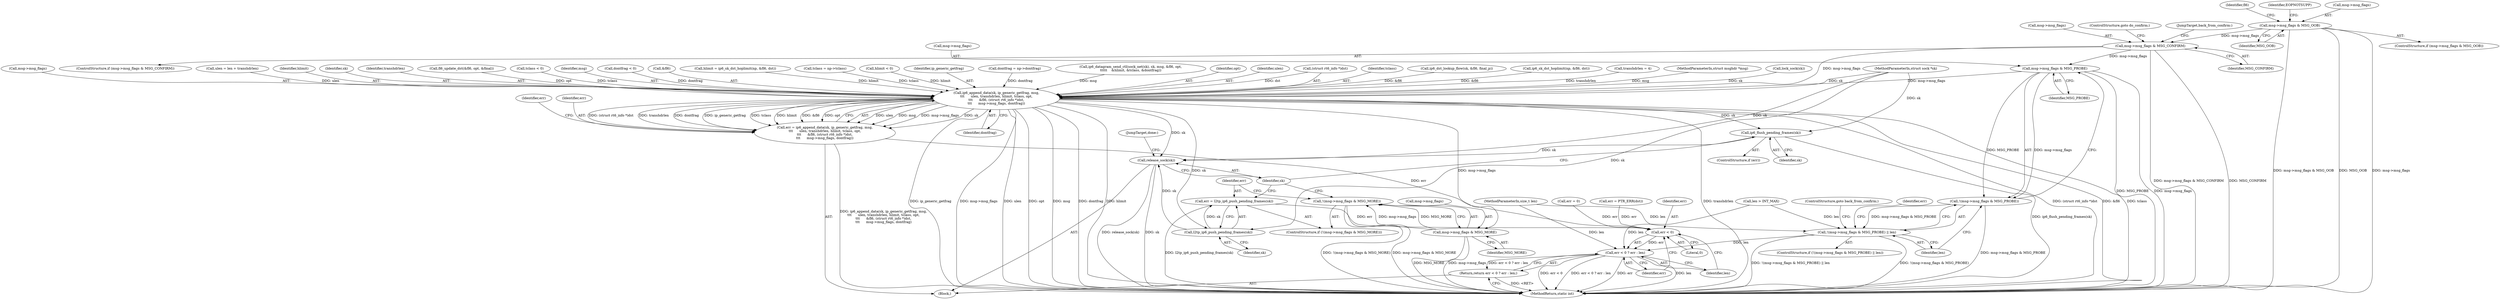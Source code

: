digraph "0_linux_45f6fad84cc305103b28d73482b344d7f5b76f39_19@pointer" {
"1000173" [label="(Call,msg->msg_flags & MSG_OOB)"];
"1000577" [label="(Call,msg->msg_flags & MSG_CONFIRM)"];
"1000588" [label="(Call,ip6_append_data(sk, ip_generic_getfrag, msg,\n\t\t\t      ulen, transhdrlen, hlimit, tclass, opt,\n\t\t\t      &fl6, (struct rt6_info *)dst,\n\t\t\t      msg->msg_flags, dontfrag))"];
"1000586" [label="(Call,err = ip6_append_data(sk, ip_generic_getfrag, msg,\n\t\t\t      ulen, transhdrlen, hlimit, tclass, opt,\n\t\t\t      &fl6, (struct rt6_info *)dst,\n\t\t\t      msg->msg_flags, dontfrag))"];
"1000632" [label="(Call,err < 0)"];
"1000631" [label="(Call,err < 0 ? err : len)"];
"1000630" [label="(Return,return err < 0 ? err : len;)"];
"1000608" [label="(Call,ip6_flush_pending_frames(sk))"];
"1000622" [label="(Call,release_sock(sk))"];
"1000613" [label="(Call,msg->msg_flags & MSG_MORE)"];
"1000612" [label="(Call,!(msg->msg_flags & MSG_MORE))"];
"1000620" [label="(Call,l2tp_ip6_push_pending_frames(sk))"];
"1000618" [label="(Call,err = l2tp_ip6_push_pending_frames(sk))"];
"1000643" [label="(Call,msg->msg_flags & MSG_PROBE)"];
"1000642" [label="(Call,!(msg->msg_flags & MSG_PROBE))"];
"1000641" [label="(Call,!(msg->msg_flags & MSG_PROBE) || len)"];
"1000108" [label="(MethodParameterIn,struct msghdr *msg)"];
"1000654" [label="(MethodReturn,static int)"];
"1000650" [label="(Call,err = 0)"];
"1000623" [label="(Identifier,sk)"];
"1000621" [label="(Identifier,sk)"];
"1000584" [label="(Call,lock_sock(sk))"];
"1000632" [label="(Call,err < 0)"];
"1000607" [label="(Identifier,err)"];
"1000641" [label="(Call,!(msg->msg_flags & MSG_PROBE) || len)"];
"1000576" [label="(ControlStructure,if (msg->msg_flags & MSG_CONFIRM))"];
"1000602" [label="(Call,msg->msg_flags)"];
"1000107" [label="(MethodParameterIn,struct sock *sk)"];
"1000617" [label="(Identifier,MSG_MORE)"];
"1000651" [label="(Identifier,err)"];
"1000642" [label="(Call,!(msg->msg_flags & MSG_PROBE))"];
"1000159" [label="(Call,ulen = len + transhdrlen)"];
"1000611" [label="(ControlStructure,if (!(msg->msg_flags & MSG_MORE)))"];
"1000594" [label="(Identifier,hlimit)"];
"1000589" [label="(Identifier,sk)"];
"1000593" [label="(Identifier,transhdrlen)"];
"1000559" [label="(Call,tclass < 0)"];
"1000591" [label="(Identifier,msg)"];
"1000183" [label="(Identifier,fl6)"];
"1000636" [label="(Identifier,len)"];
"1000568" [label="(Call,dontfrag < 0)"];
"1000542" [label="(Call,err = PTR_ERR(dst))"];
"1000619" [label="(Identifier,err)"];
"1000180" [label="(Identifier,EOPNOTSUPP)"];
"1000597" [label="(Call,&fl6)"];
"1000110" [label="(Block,)"];
"1000608" [label="(Call,ip6_flush_pending_frames(sk))"];
"1000612" [label="(Call,!(msg->msg_flags & MSG_MORE))"];
"1000633" [label="(Identifier,err)"];
"1000551" [label="(Call,hlimit = ip6_sk_dst_hoplimit(np, &fl6, dst))"];
"1000643" [label="(Call,msg->msg_flags & MSG_PROBE)"];
"1000583" [label="(JumpTarget,back_from_confirm:)"];
"1000489" [label="(Call,fl6_update_dst(&fl6, opt, &final))"];
"1000562" [label="(Call,tclass = np->tclass)"];
"1000548" [label="(Call,hlimit < 0)"];
"1000590" [label="(Identifier,ip_generic_getfrag)"];
"1000571" [label="(Call,dontfrag = np->dontfrag)"];
"1000613" [label="(Call,msg->msg_flags & MSG_MORE)"];
"1000622" [label="(Call,release_sock(sk))"];
"1000631" [label="(Call,err < 0 ? err : len)"];
"1000172" [label="(ControlStructure,if (msg->msg_flags & MSG_OOB))"];
"1000166" [label="(Call,len > INT_MAX)"];
"1000606" [label="(ControlStructure,if (err))"];
"1000640" [label="(ControlStructure,if (!(msg->msg_flags & MSG_PROBE) || len))"];
"1000587" [label="(Identifier,err)"];
"1000647" [label="(Identifier,MSG_PROBE)"];
"1000357" [label="(Call,ip6_datagram_send_ctl(sock_net(sk), sk, msg, &fl6, opt,\n\t\t\t\t\t    &hlimit, &tclass, &dontfrag))"];
"1000644" [label="(Call,msg->msg_flags)"];
"1000581" [label="(Identifier,MSG_CONFIRM)"];
"1000586" [label="(Call,err = ip6_append_data(sk, ip_generic_getfrag, msg,\n\t\t\t      ulen, transhdrlen, hlimit, tclass, opt,\n\t\t\t      &fl6, (struct rt6_info *)dst,\n\t\t\t      msg->msg_flags, dontfrag))"];
"1000624" [label="(JumpTarget,done:)"];
"1000596" [label="(Identifier,opt)"];
"1000592" [label="(Identifier,ulen)"];
"1000599" [label="(Call,(struct rt6_info *)dst)"];
"1000109" [label="(MethodParameterIn,size_t len)"];
"1000618" [label="(Call,err = l2tp_ip6_push_pending_frames(sk))"];
"1000174" [label="(Call,msg->msg_flags)"];
"1000595" [label="(Identifier,tclass)"];
"1000533" [label="(Call,ip6_dst_lookup_flow(sk, &fl6, final_p))"];
"1000588" [label="(Call,ip6_append_data(sk, ip_generic_getfrag, msg,\n\t\t\t      ulen, transhdrlen, hlimit, tclass, opt,\n\t\t\t      &fl6, (struct rt6_info *)dst,\n\t\t\t      msg->msg_flags, dontfrag))"];
"1000578" [label="(Call,msg->msg_flags)"];
"1000582" [label="(ControlStructure,goto do_confirm;)"];
"1000605" [label="(Identifier,dontfrag)"];
"1000634" [label="(Literal,0)"];
"1000609" [label="(Identifier,sk)"];
"1000173" [label="(Call,msg->msg_flags & MSG_OOB)"];
"1000620" [label="(Call,l2tp_ip6_push_pending_frames(sk))"];
"1000177" [label="(Identifier,MSG_OOB)"];
"1000635" [label="(Identifier,err)"];
"1000553" [label="(Call,ip6_sk_dst_hoplimit(np, &fl6, dst))"];
"1000614" [label="(Call,msg->msg_flags)"];
"1000630" [label="(Return,return err < 0 ? err : len;)"];
"1000648" [label="(Identifier,len)"];
"1000649" [label="(ControlStructure,goto back_from_confirm;)"];
"1000577" [label="(Call,msg->msg_flags & MSG_CONFIRM)"];
"1000155" [label="(Call,transhdrlen = 4)"];
"1000173" -> "1000172"  [label="AST: "];
"1000173" -> "1000177"  [label="CFG: "];
"1000174" -> "1000173"  [label="AST: "];
"1000177" -> "1000173"  [label="AST: "];
"1000180" -> "1000173"  [label="CFG: "];
"1000183" -> "1000173"  [label="CFG: "];
"1000173" -> "1000654"  [label="DDG: msg->msg_flags & MSG_OOB"];
"1000173" -> "1000654"  [label="DDG: MSG_OOB"];
"1000173" -> "1000654"  [label="DDG: msg->msg_flags"];
"1000173" -> "1000577"  [label="DDG: msg->msg_flags"];
"1000577" -> "1000576"  [label="AST: "];
"1000577" -> "1000581"  [label="CFG: "];
"1000578" -> "1000577"  [label="AST: "];
"1000581" -> "1000577"  [label="AST: "];
"1000582" -> "1000577"  [label="CFG: "];
"1000583" -> "1000577"  [label="CFG: "];
"1000577" -> "1000654"  [label="DDG: msg->msg_flags & MSG_CONFIRM"];
"1000577" -> "1000654"  [label="DDG: MSG_CONFIRM"];
"1000577" -> "1000588"  [label="DDG: msg->msg_flags"];
"1000577" -> "1000643"  [label="DDG: msg->msg_flags"];
"1000588" -> "1000586"  [label="AST: "];
"1000588" -> "1000605"  [label="CFG: "];
"1000589" -> "1000588"  [label="AST: "];
"1000590" -> "1000588"  [label="AST: "];
"1000591" -> "1000588"  [label="AST: "];
"1000592" -> "1000588"  [label="AST: "];
"1000593" -> "1000588"  [label="AST: "];
"1000594" -> "1000588"  [label="AST: "];
"1000595" -> "1000588"  [label="AST: "];
"1000596" -> "1000588"  [label="AST: "];
"1000597" -> "1000588"  [label="AST: "];
"1000599" -> "1000588"  [label="AST: "];
"1000602" -> "1000588"  [label="AST: "];
"1000605" -> "1000588"  [label="AST: "];
"1000586" -> "1000588"  [label="CFG: "];
"1000588" -> "1000654"  [label="DDG: (struct rt6_info *)dst"];
"1000588" -> "1000654"  [label="DDG: tclass"];
"1000588" -> "1000654"  [label="DDG: ip_generic_getfrag"];
"1000588" -> "1000654"  [label="DDG: &fl6"];
"1000588" -> "1000654"  [label="DDG: msg->msg_flags"];
"1000588" -> "1000654"  [label="DDG: ulen"];
"1000588" -> "1000654"  [label="DDG: opt"];
"1000588" -> "1000654"  [label="DDG: msg"];
"1000588" -> "1000654"  [label="DDG: dontfrag"];
"1000588" -> "1000654"  [label="DDG: hlimit"];
"1000588" -> "1000654"  [label="DDG: transhdrlen"];
"1000588" -> "1000586"  [label="DDG: ulen"];
"1000588" -> "1000586"  [label="DDG: msg"];
"1000588" -> "1000586"  [label="DDG: msg->msg_flags"];
"1000588" -> "1000586"  [label="DDG: sk"];
"1000588" -> "1000586"  [label="DDG: (struct rt6_info *)dst"];
"1000588" -> "1000586"  [label="DDG: transhdrlen"];
"1000588" -> "1000586"  [label="DDG: dontfrag"];
"1000588" -> "1000586"  [label="DDG: ip_generic_getfrag"];
"1000588" -> "1000586"  [label="DDG: tclass"];
"1000588" -> "1000586"  [label="DDG: hlimit"];
"1000588" -> "1000586"  [label="DDG: &fl6"];
"1000588" -> "1000586"  [label="DDG: opt"];
"1000584" -> "1000588"  [label="DDG: sk"];
"1000107" -> "1000588"  [label="DDG: sk"];
"1000357" -> "1000588"  [label="DDG: msg"];
"1000108" -> "1000588"  [label="DDG: msg"];
"1000159" -> "1000588"  [label="DDG: ulen"];
"1000155" -> "1000588"  [label="DDG: transhdrlen"];
"1000548" -> "1000588"  [label="DDG: hlimit"];
"1000551" -> "1000588"  [label="DDG: hlimit"];
"1000559" -> "1000588"  [label="DDG: tclass"];
"1000562" -> "1000588"  [label="DDG: tclass"];
"1000489" -> "1000588"  [label="DDG: opt"];
"1000553" -> "1000588"  [label="DDG: &fl6"];
"1000533" -> "1000588"  [label="DDG: &fl6"];
"1000599" -> "1000588"  [label="DDG: dst"];
"1000643" -> "1000588"  [label="DDG: msg->msg_flags"];
"1000568" -> "1000588"  [label="DDG: dontfrag"];
"1000571" -> "1000588"  [label="DDG: dontfrag"];
"1000588" -> "1000608"  [label="DDG: sk"];
"1000588" -> "1000613"  [label="DDG: msg->msg_flags"];
"1000588" -> "1000620"  [label="DDG: sk"];
"1000588" -> "1000622"  [label="DDG: sk"];
"1000586" -> "1000110"  [label="AST: "];
"1000587" -> "1000586"  [label="AST: "];
"1000607" -> "1000586"  [label="CFG: "];
"1000586" -> "1000654"  [label="DDG: ip6_append_data(sk, ip_generic_getfrag, msg,\n\t\t\t      ulen, transhdrlen, hlimit, tclass, opt,\n\t\t\t      &fl6, (struct rt6_info *)dst,\n\t\t\t      msg->msg_flags, dontfrag)"];
"1000586" -> "1000632"  [label="DDG: err"];
"1000632" -> "1000631"  [label="AST: "];
"1000632" -> "1000634"  [label="CFG: "];
"1000633" -> "1000632"  [label="AST: "];
"1000634" -> "1000632"  [label="AST: "];
"1000635" -> "1000632"  [label="CFG: "];
"1000636" -> "1000632"  [label="CFG: "];
"1000632" -> "1000631"  [label="DDG: err"];
"1000650" -> "1000632"  [label="DDG: err"];
"1000542" -> "1000632"  [label="DDG: err"];
"1000618" -> "1000632"  [label="DDG: err"];
"1000631" -> "1000630"  [label="AST: "];
"1000631" -> "1000635"  [label="CFG: "];
"1000631" -> "1000636"  [label="CFG: "];
"1000635" -> "1000631"  [label="AST: "];
"1000636" -> "1000631"  [label="AST: "];
"1000630" -> "1000631"  [label="CFG: "];
"1000631" -> "1000654"  [label="DDG: err < 0"];
"1000631" -> "1000654"  [label="DDG: err < 0 ? err : len"];
"1000631" -> "1000654"  [label="DDG: err"];
"1000631" -> "1000654"  [label="DDG: len"];
"1000631" -> "1000630"  [label="DDG: err < 0 ? err : len"];
"1000166" -> "1000631"  [label="DDG: len"];
"1000641" -> "1000631"  [label="DDG: len"];
"1000109" -> "1000631"  [label="DDG: len"];
"1000630" -> "1000110"  [label="AST: "];
"1000654" -> "1000630"  [label="CFG: "];
"1000630" -> "1000654"  [label="DDG: <RET>"];
"1000608" -> "1000606"  [label="AST: "];
"1000608" -> "1000609"  [label="CFG: "];
"1000609" -> "1000608"  [label="AST: "];
"1000623" -> "1000608"  [label="CFG: "];
"1000608" -> "1000654"  [label="DDG: ip6_flush_pending_frames(sk)"];
"1000107" -> "1000608"  [label="DDG: sk"];
"1000608" -> "1000622"  [label="DDG: sk"];
"1000622" -> "1000110"  [label="AST: "];
"1000622" -> "1000623"  [label="CFG: "];
"1000623" -> "1000622"  [label="AST: "];
"1000624" -> "1000622"  [label="CFG: "];
"1000622" -> "1000654"  [label="DDG: release_sock(sk)"];
"1000622" -> "1000654"  [label="DDG: sk"];
"1000620" -> "1000622"  [label="DDG: sk"];
"1000107" -> "1000622"  [label="DDG: sk"];
"1000613" -> "1000612"  [label="AST: "];
"1000613" -> "1000617"  [label="CFG: "];
"1000614" -> "1000613"  [label="AST: "];
"1000617" -> "1000613"  [label="AST: "];
"1000612" -> "1000613"  [label="CFG: "];
"1000613" -> "1000654"  [label="DDG: msg->msg_flags"];
"1000613" -> "1000654"  [label="DDG: MSG_MORE"];
"1000613" -> "1000612"  [label="DDG: msg->msg_flags"];
"1000613" -> "1000612"  [label="DDG: MSG_MORE"];
"1000612" -> "1000611"  [label="AST: "];
"1000619" -> "1000612"  [label="CFG: "];
"1000623" -> "1000612"  [label="CFG: "];
"1000612" -> "1000654"  [label="DDG: msg->msg_flags & MSG_MORE"];
"1000612" -> "1000654"  [label="DDG: !(msg->msg_flags & MSG_MORE)"];
"1000620" -> "1000618"  [label="AST: "];
"1000620" -> "1000621"  [label="CFG: "];
"1000621" -> "1000620"  [label="AST: "];
"1000618" -> "1000620"  [label="CFG: "];
"1000620" -> "1000618"  [label="DDG: sk"];
"1000107" -> "1000620"  [label="DDG: sk"];
"1000618" -> "1000611"  [label="AST: "];
"1000619" -> "1000618"  [label="AST: "];
"1000623" -> "1000618"  [label="CFG: "];
"1000618" -> "1000654"  [label="DDG: l2tp_ip6_push_pending_frames(sk)"];
"1000643" -> "1000642"  [label="AST: "];
"1000643" -> "1000647"  [label="CFG: "];
"1000644" -> "1000643"  [label="AST: "];
"1000647" -> "1000643"  [label="AST: "];
"1000642" -> "1000643"  [label="CFG: "];
"1000643" -> "1000654"  [label="DDG: msg->msg_flags"];
"1000643" -> "1000654"  [label="DDG: MSG_PROBE"];
"1000643" -> "1000642"  [label="DDG: msg->msg_flags"];
"1000643" -> "1000642"  [label="DDG: MSG_PROBE"];
"1000642" -> "1000641"  [label="AST: "];
"1000648" -> "1000642"  [label="CFG: "];
"1000641" -> "1000642"  [label="CFG: "];
"1000642" -> "1000654"  [label="DDG: msg->msg_flags & MSG_PROBE"];
"1000642" -> "1000641"  [label="DDG: msg->msg_flags & MSG_PROBE"];
"1000641" -> "1000640"  [label="AST: "];
"1000641" -> "1000648"  [label="CFG: "];
"1000648" -> "1000641"  [label="AST: "];
"1000649" -> "1000641"  [label="CFG: "];
"1000651" -> "1000641"  [label="CFG: "];
"1000641" -> "1000654"  [label="DDG: !(msg->msg_flags & MSG_PROBE) || len"];
"1000641" -> "1000654"  [label="DDG: !(msg->msg_flags & MSG_PROBE)"];
"1000166" -> "1000641"  [label="DDG: len"];
"1000109" -> "1000641"  [label="DDG: len"];
}
